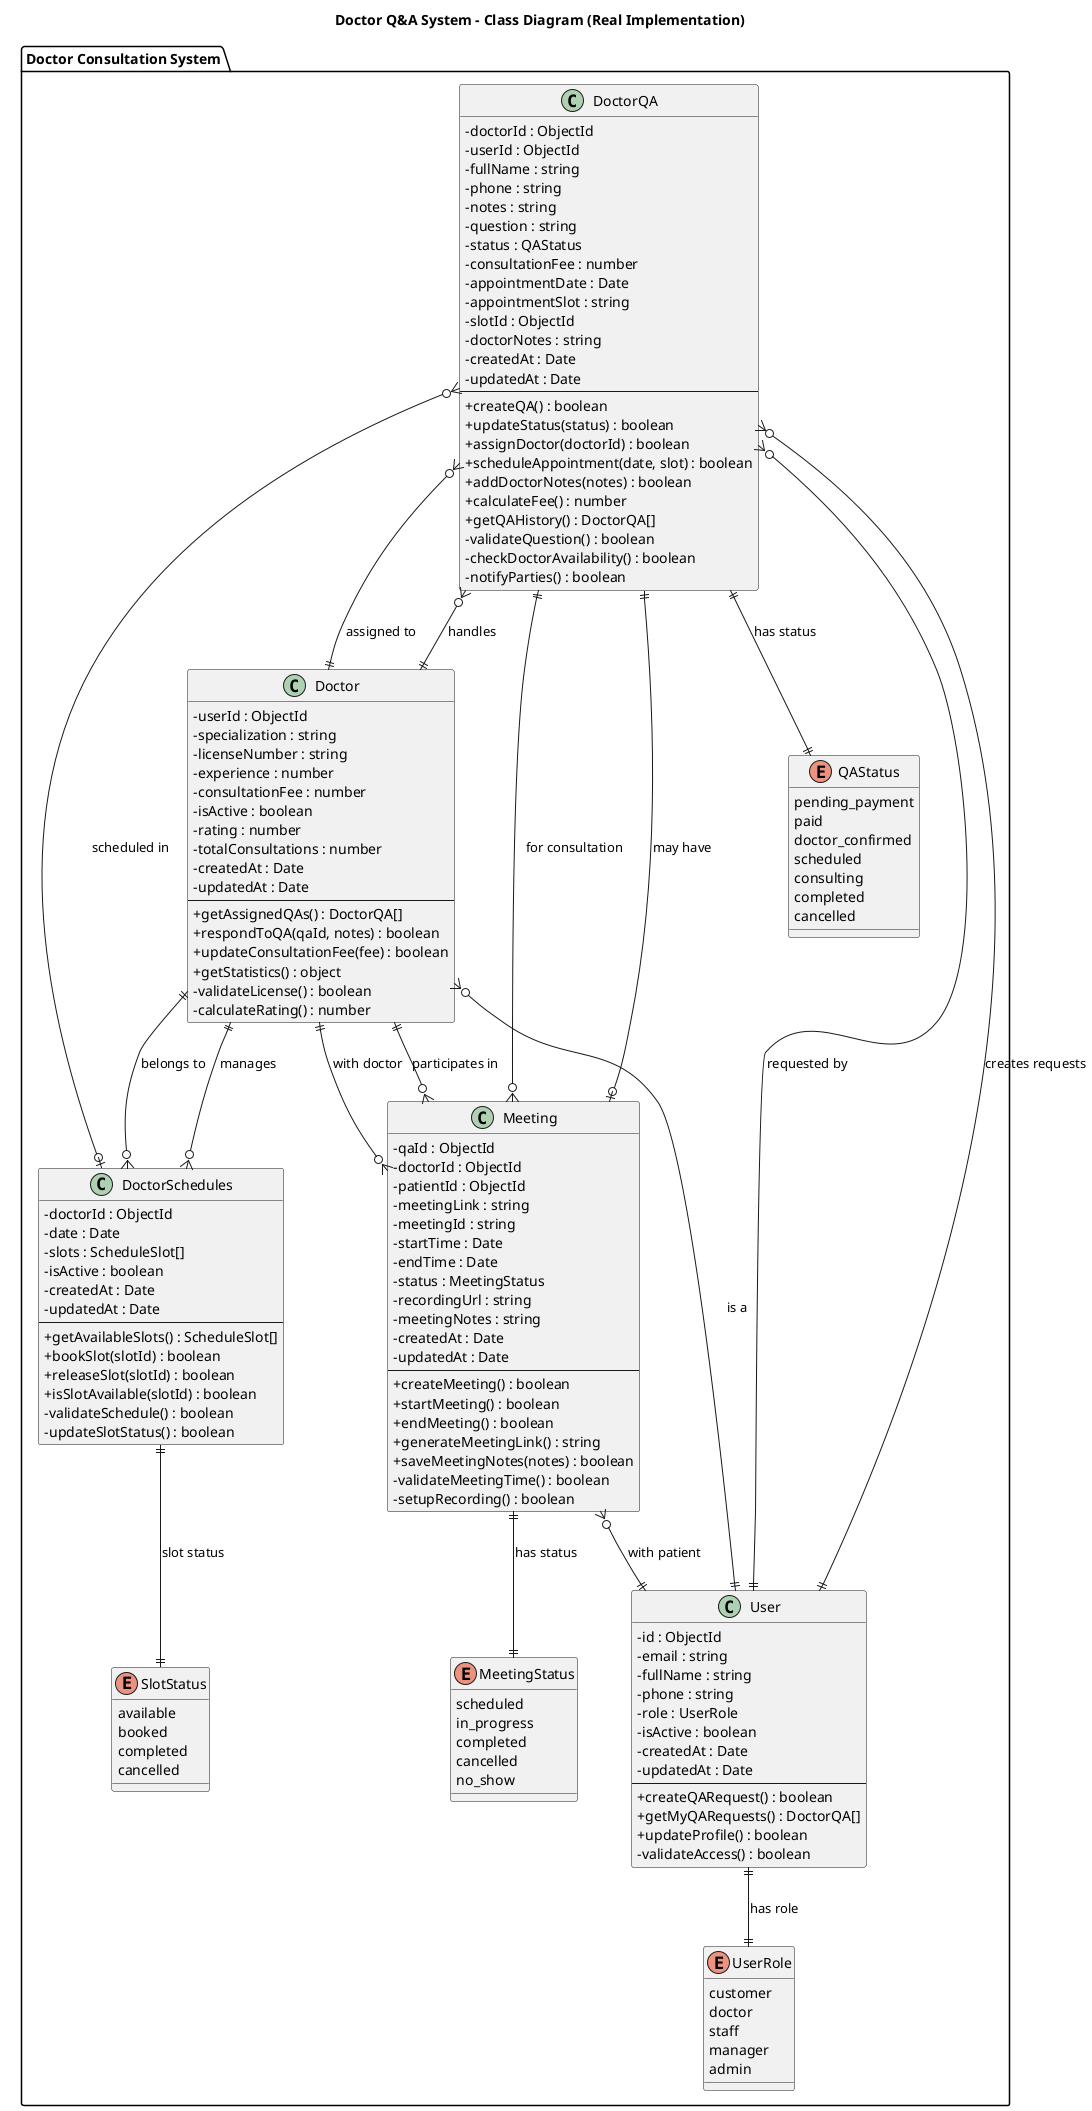 @startuml 08_doctor_qa

skinparam classAttributeIconSize 0
skin rose

title Doctor Q&A System - Class Diagram (Real Implementation)

package "Doctor Consultation System" {
    class DoctorQA {
        - doctorId : ObjectId
        - userId : ObjectId
        - fullName : string
        - phone : string
        - notes : string
        - question : string
        - status : QAStatus
        - consultationFee : number
        - appointmentDate : Date
        - appointmentSlot : string
        - slotId : ObjectId
        - doctorNotes : string
        - createdAt : Date
        - updatedAt : Date
        --
        + createQA() : boolean
        + updateStatus(status) : boolean
        + assignDoctor(doctorId) : boolean
        + scheduleAppointment(date, slot) : boolean
        + addDoctorNotes(notes) : boolean
        + calculateFee() : number
        + getQAHistory() : DoctorQA[]
        - validateQuestion() : boolean
        - checkDoctorAvailability() : boolean
        - notifyParties() : boolean
    }

    class User {
        - id : ObjectId
        - email : string
        - fullName : string
        - phone : string
        - role : UserRole
        - isActive : boolean
        - createdAt : Date
        - updatedAt : Date
        --
        + createQARequest() : boolean
        + getMyQARequests() : DoctorQA[]
        + updateProfile() : boolean
        - validateAccess() : boolean
    }

    class Doctor {
        - userId : ObjectId
        - specialization : string
        - licenseNumber : string
        - experience : number
        - consultationFee : number
        - isActive : boolean
        - rating : number
        - totalConsultations : number
        - createdAt : Date
        - updatedAt : Date
        --
        + getAssignedQAs() : DoctorQA[]
        + respondToQA(qaId, notes) : boolean
        + updateConsultationFee(fee) : boolean
        + getStatistics() : object
        - validateLicense() : boolean
        - calculateRating() : number
    }

    class DoctorSchedules {
        - doctorId : ObjectId
        - date : Date
        - slots : ScheduleSlot[]
        - isActive : boolean
        - createdAt : Date
        - updatedAt : Date
        --
        + getAvailableSlots() : ScheduleSlot[]
        + bookSlot(slotId) : boolean
        + releaseSlot(slotId) : boolean
        + isSlotAvailable(slotId) : boolean
        - validateSchedule() : boolean
        - updateSlotStatus() : boolean
    }

    class Meeting {
        - qaId : ObjectId
        - doctorId : ObjectId
        - patientId : ObjectId
        - meetingLink : string
        - meetingId : string
        - startTime : Date
        - endTime : Date
        - status : MeetingStatus
        - recordingUrl : string
        - meetingNotes : string
        - createdAt : Date
        - updatedAt : Date
        --
        + createMeeting() : boolean
        + startMeeting() : boolean
        + endMeeting() : boolean
        + generateMeetingLink() : string
        + saveMeetingNotes(notes) : boolean
        - validateMeetingTime() : boolean
        - setupRecording() : boolean
    }

    enum QAStatus {
        pending_payment
        paid
        doctor_confirmed
        scheduled
        consulting
        completed
        cancelled
    }

    enum UserRole {
        customer
        doctor
        staff
        manager
        admin
    }

    enum MeetingStatus {
        scheduled
        in_progress
        completed
        cancelled
        no_show
    }

    enum SlotStatus {
        available
        booked
        completed
        cancelled
    }
}

' Relationships based on actual code
DoctorQA }o--|| User : "requested by"
DoctorQA }o--|| Doctor : "assigned to"
DoctorQA }o--o| DoctorSchedules : "scheduled in"
DoctorQA ||--|| QAStatus : "has status"
DoctorQA ||--o| Meeting : "may have"

User ||--|| UserRole : "has role"
User ||--o{ DoctorQA : "creates requests"

Doctor }o--|| User : "is a"
Doctor ||--o{ DoctorQA : "handles"
Doctor ||--o{ DoctorSchedules : "manages"
Doctor ||--o{ Meeting : "participates in"

DoctorSchedules }o--|| Doctor : "belongs to"
DoctorSchedules ||--|| SlotStatus : "slot status"

Meeting }o--|| DoctorQA : "for consultation"
Meeting }o--|| Doctor : "with doctor"
Meeting }o--|| User : "with patient"
Meeting ||--|| MeetingStatus : "has status"

@enduml 